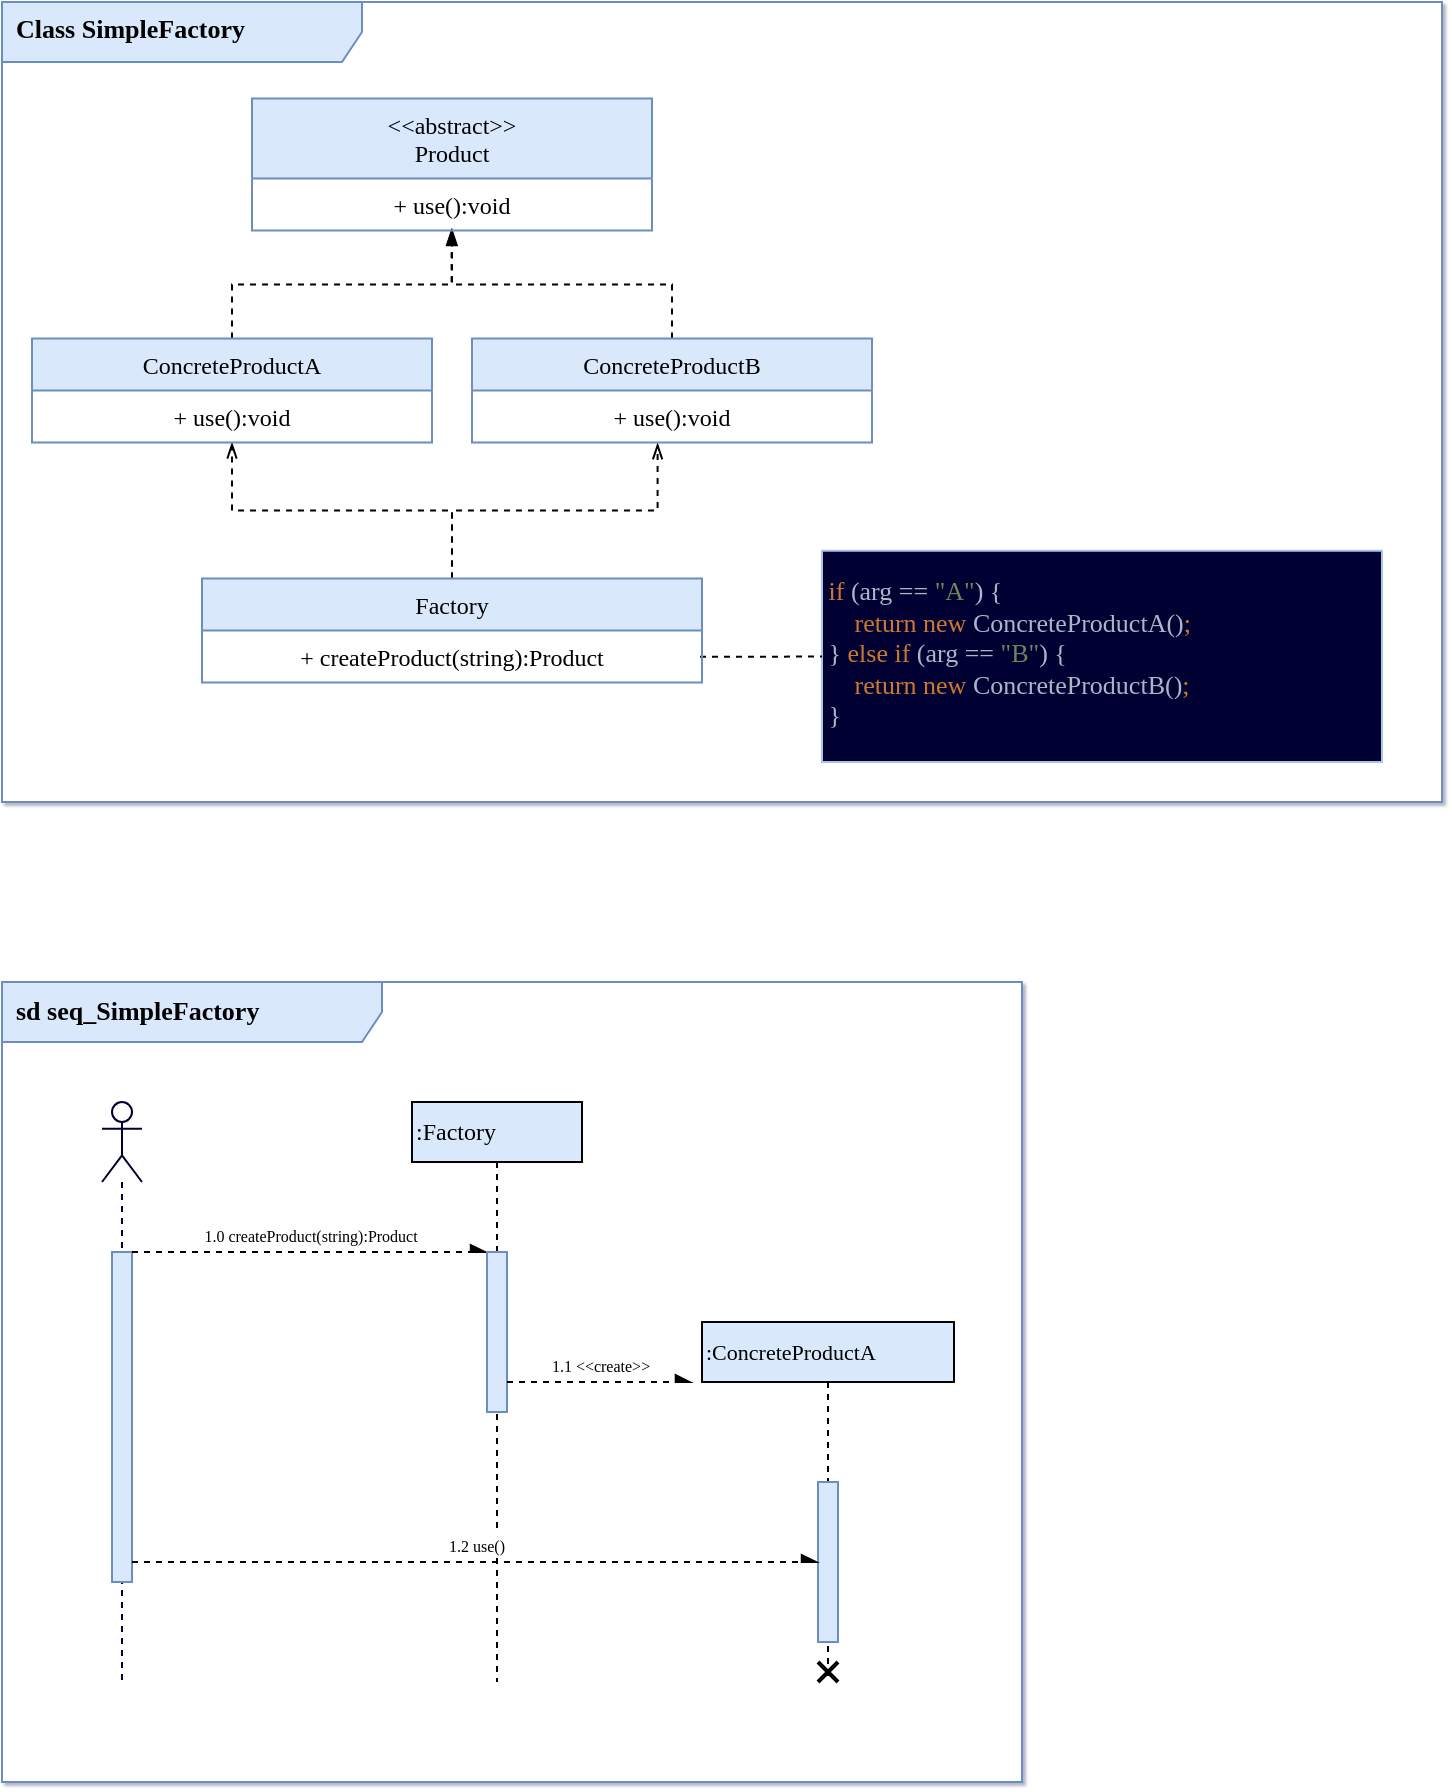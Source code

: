 <mxfile version="13.7.9" type="device" pages="2"><diagram id="C5RBs43oDa-KdzZeNtuy" name="静态工厂方法模式"><mxGraphModel dx="1424" dy="904" grid="1" gridSize="10" guides="1" tooltips="1" connect="0" arrows="1" fold="1" page="1" pageScale="1" pageWidth="827" pageHeight="1169" background="none" math="0" shadow="1"><root><mxCell id="WIyWlLk6GJQsqaUBKTNV-0"/><mxCell id="WIyWlLk6GJQsqaUBKTNV-1" parent="WIyWlLk6GJQsqaUBKTNV-0"/><mxCell id="8LmYVQQfpJ4VDQoRdEuI-26" value="&lt;span style=&quot;font-size: 13px ; font-weight: 700 ; line-height: 100%&quot;&gt;Class SimpleFactory&lt;br&gt;&lt;br&gt;&lt;/span&gt;" style="shape=umlFrame;whiteSpace=wrap;html=1;rounded=0;labelBackgroundColor=none;startSize=26;fontFamily=Monaco;fontSize=12;align=left;width=180;height=30;spacing=7;spacingTop=11;spacingRight=5;fillColor=#dae8fc;strokeColor=#6c8ebf;swimlaneFillColor=#ffffff;shadow=0;" vertex="1" parent="WIyWlLk6GJQsqaUBKTNV-1"><mxGeometry x="40" y="40" width="720" height="400" as="geometry"/></mxCell><mxCell id="8LmYVQQfpJ4VDQoRdEuI-27" style="edgeStyle=orthogonalEdgeStyle;rounded=0;orthogonalLoop=1;jettySize=auto;html=1;startSize=26;fontFamily=Monaco;fontSize=12;fontColor=#000000;dashed=1;endArrow=openThin;endFill=0;shadow=0;" edge="1" parent="WIyWlLk6GJQsqaUBKTNV-1" source="8LmYVQQfpJ4VDQoRdEuI-37" target="8LmYVQQfpJ4VDQoRdEuI-33"><mxGeometry relative="1" as="geometry"/></mxCell><mxCell id="8LmYVQQfpJ4VDQoRdEuI-28" style="edgeStyle=orthogonalEdgeStyle;rounded=0;orthogonalLoop=1;jettySize=auto;html=1;startSize=26;fontFamily=Monaco;fontSize=12;fontColor=#000000;dashed=1;endArrow=openThin;endFill=0;entryX=0.464;entryY=1.015;entryDx=0;entryDy=0;entryPerimeter=0;shadow=0;" edge="1" parent="WIyWlLk6GJQsqaUBKTNV-1" source="8LmYVQQfpJ4VDQoRdEuI-37" target="8LmYVQQfpJ4VDQoRdEuI-40"><mxGeometry relative="1" as="geometry"><mxPoint x="385" y="468.19" as="sourcePoint"/><mxPoint x="205" y="290.19" as="targetPoint"/></mxGeometry></mxCell><mxCell id="8LmYVQQfpJ4VDQoRdEuI-29" style="edgeStyle=orthogonalEdgeStyle;rounded=0;orthogonalLoop=1;jettySize=auto;html=1;startSize=26;fontFamily=Monaco;fontSize=12;fontColor=#000000;dashed=1;endArrow=blockThin;endFill=1;exitX=0.5;exitY=0;exitDx=0;exitDy=0;exitPerimeter=0;entryX=0.499;entryY=0.973;entryDx=0;entryDy=0;entryPerimeter=0;shadow=0;" edge="1" parent="WIyWlLk6GJQsqaUBKTNV-1" source="8LmYVQQfpJ4VDQoRdEuI-33" target="8LmYVQQfpJ4VDQoRdEuI-36"><mxGeometry relative="1" as="geometry"><mxPoint x="310.034" y="338.19" as="sourcePoint"/><mxPoint x="205" y="270.19" as="targetPoint"/></mxGeometry></mxCell><mxCell id="8LmYVQQfpJ4VDQoRdEuI-30" style="edgeStyle=orthogonalEdgeStyle;rounded=0;orthogonalLoop=1;jettySize=auto;html=1;startSize=26;fontFamily=Monaco;fontSize=12;fontColor=#000000;dashed=1;endArrow=blockThin;endFill=1;entryX=0.5;entryY=0.97;entryDx=0;entryDy=0;entryPerimeter=0;shadow=0;" edge="1" parent="WIyWlLk6GJQsqaUBKTNV-1" source="8LmYVQQfpJ4VDQoRdEuI-39" target="8LmYVQQfpJ4VDQoRdEuI-36"><mxGeometry relative="1" as="geometry"><mxPoint x="205" y="218.19" as="sourcePoint"/><mxPoint x="308" y="116.19" as="targetPoint"/></mxGeometry></mxCell><mxCell id="8LmYVQQfpJ4VDQoRdEuI-31" value="&lt;pre style=&quot;color: rgb(169 , 183 , 198) ; font-size: 13px&quot;&gt;&lt;font face=&quot;Monaco&quot; style=&quot;font-size: 13px&quot;&gt;&lt;span style=&quot;color: rgb(204 , 120 , 50)&quot;&gt; if &lt;/span&gt;(arg == &lt;span style=&quot;color: rgb(106 , 135 , 89)&quot;&gt;&quot;A&quot;&lt;/span&gt;) {&lt;br&gt;     &lt;span style=&quot;color: rgb(204 , 120 , 50)&quot;&gt;return new &lt;/span&gt;ConcreteProductA()&lt;span style=&quot;color: rgb(204 , 120 , 50)&quot;&gt;;&lt;br&gt;&lt;/span&gt; } &lt;span style=&quot;color: rgb(204 , 120 , 50)&quot;&gt;else if &lt;/span&gt;(arg == &lt;span style=&quot;color: rgb(106 , 135 , 89)&quot;&gt;&quot;B&quot;&lt;/span&gt;) {&lt;br&gt;     &lt;span style=&quot;color: rgb(204 , 120 , 50)&quot;&gt;return new &lt;/span&gt;ConcreteProductB()&lt;span style=&quot;color: rgb(204 , 120 , 50)&quot;&gt;;&lt;br&gt;&lt;/span&gt; }&lt;/font&gt;&lt;/pre&gt;" style="verticalAlign=top;align=left;overflow=fill;html=1;startSize=26;fontFamily=Monaco;fontSize=12;spacing=2;spacingTop=0;horizontal=1;labelBackgroundColor=none;labelBorderColor=none;strokeColor=#A9C4EB;fillColor=#000033;shadow=0;" vertex="1" parent="WIyWlLk6GJQsqaUBKTNV-1"><mxGeometry x="450" y="314.37" width="280" height="105.63" as="geometry"/></mxCell><mxCell id="8LmYVQQfpJ4VDQoRdEuI-32" style="edgeStyle=orthogonalEdgeStyle;rounded=0;orthogonalLoop=1;jettySize=auto;html=1;startSize=26;fontFamily=Monaco;fontSize=12;fontColor=#000000;dashed=1;endArrow=none;endFill=0;exitX=0.996;exitY=0.508;exitDx=0;exitDy=0;exitPerimeter=0;shadow=0;" edge="1" parent="WIyWlLk6GJQsqaUBKTNV-1" source="8LmYVQQfpJ4VDQoRdEuI-38" target="8LmYVQQfpJ4VDQoRdEuI-31"><mxGeometry relative="1" as="geometry"><mxPoint x="320.034" y="338.19" as="sourcePoint"/><mxPoint x="447.8" y="270.58" as="targetPoint"/></mxGeometry></mxCell><mxCell id="8LmYVQQfpJ4VDQoRdEuI-33" value="ConcreteProductA" style="swimlane;fontStyle=0;childLayout=stackLayout;horizontal=1;startSize=26;fillColor=#dae8fc;horizontalStack=0;resizeParent=1;resizeParentMax=0;resizeLast=0;collapsible=1;marginBottom=0;fontFamily=Monaco;strokeColor=#6c8ebf;shadow=0;" vertex="1" parent="WIyWlLk6GJQsqaUBKTNV-1"><mxGeometry x="55" y="208.19" width="200" height="52" as="geometry"/></mxCell><mxCell id="8LmYVQQfpJ4VDQoRdEuI-34" value="+ use():void" style="text;strokeColor=none;fillColor=none;align=center;verticalAlign=top;spacingLeft=4;spacingRight=4;overflow=hidden;rotatable=0;points=[[0,0.5],[1,0.5]];portConstraint=eastwest;fontFamily=Monaco;shadow=0;" vertex="1" parent="8LmYVQQfpJ4VDQoRdEuI-33"><mxGeometry y="26" width="200" height="26" as="geometry"/></mxCell><mxCell id="8LmYVQQfpJ4VDQoRdEuI-35" value="&lt;&lt;abstract&gt;&gt;&#10;Product" style="swimlane;fontStyle=0;childLayout=stackLayout;horizontal=1;startSize=40;fillColor=#dae8fc;horizontalStack=0;resizeParent=1;resizeParentMax=0;resizeLast=0;collapsible=1;marginBottom=0;fontFamily=Monaco;strokeColor=#6c8ebf;fontSize=12;spacing=2;spacingTop=0;shadow=0;" vertex="1" parent="WIyWlLk6GJQsqaUBKTNV-1"><mxGeometry x="165" y="88.19" width="200" height="66" as="geometry"/></mxCell><mxCell id="8LmYVQQfpJ4VDQoRdEuI-36" value="+ use():void" style="text;strokeColor=none;fillColor=none;align=center;verticalAlign=top;spacingLeft=4;spacingRight=4;overflow=hidden;rotatable=0;points=[[0,0.5],[1,0.5]];portConstraint=eastwest;fontFamily=Monaco;shadow=0;" vertex="1" parent="8LmYVQQfpJ4VDQoRdEuI-35"><mxGeometry y="40" width="200" height="26" as="geometry"/></mxCell><mxCell id="8LmYVQQfpJ4VDQoRdEuI-37" value="Factory" style="swimlane;fontStyle=0;childLayout=stackLayout;horizontal=1;startSize=26;fillColor=#dae8fc;horizontalStack=0;resizeParent=1;resizeParentMax=0;resizeLast=0;collapsible=1;marginBottom=0;fontFamily=Monaco;strokeColor=#6c8ebf;shadow=0;" vertex="1" parent="WIyWlLk6GJQsqaUBKTNV-1"><mxGeometry x="140" y="328.19" width="250" height="52" as="geometry"/></mxCell><mxCell id="8LmYVQQfpJ4VDQoRdEuI-38" value="+ createProduct(string):Product" style="text;strokeColor=none;fillColor=none;align=center;verticalAlign=top;spacingLeft=4;spacingRight=4;overflow=hidden;rotatable=0;points=[[0,0.5],[1,0.5]];portConstraint=eastwest;fontFamily=Monaco;shadow=0;" vertex="1" parent="8LmYVQQfpJ4VDQoRdEuI-37"><mxGeometry y="26" width="250" height="26" as="geometry"/></mxCell><mxCell id="8LmYVQQfpJ4VDQoRdEuI-39" value="ConcreteProductB" style="swimlane;fontStyle=0;childLayout=stackLayout;horizontal=1;startSize=26;fillColor=#dae8fc;horizontalStack=0;resizeParent=1;resizeParentMax=0;resizeLast=0;collapsible=1;marginBottom=0;fontFamily=Monaco;strokeColor=#6c8ebf;shadow=0;" vertex="1" parent="WIyWlLk6GJQsqaUBKTNV-1"><mxGeometry x="275" y="208.19" width="200" height="52" as="geometry"/></mxCell><mxCell id="8LmYVQQfpJ4VDQoRdEuI-40" value="+ use():void" style="text;strokeColor=none;fillColor=none;align=center;verticalAlign=top;spacingLeft=4;spacingRight=4;overflow=hidden;rotatable=0;points=[[0,0.5],[1,0.5]];portConstraint=eastwest;fontFamily=Monaco;shadow=0;" vertex="1" parent="8LmYVQQfpJ4VDQoRdEuI-39"><mxGeometry y="26" width="200" height="26" as="geometry"/></mxCell><mxCell id="8LmYVQQfpJ4VDQoRdEuI-41" value="&lt;span style=&quot;font-size: 13px ; font-weight: 700 ; line-height: 100%&quot;&gt;sd seq_SimpleFactory&lt;br&gt;&lt;/span&gt;" style="shape=umlFrame;whiteSpace=wrap;html=1;rounded=0;labelBackgroundColor=none;startSize=26;fontFamily=Monaco;fontSize=12;align=left;width=190;height=30;spacing=7;spacingTop=0;spacingRight=5;fillColor=#dae8fc;strokeColor=#6c8ebf;swimlaneFillColor=#ffffff;shadow=0;" vertex="1" parent="WIyWlLk6GJQsqaUBKTNV-1"><mxGeometry x="40" y="530" width="510" height="400" as="geometry"/></mxCell><mxCell id="8LmYVQQfpJ4VDQoRdEuI-43" value="" style="shape=umlLifeline;participant=umlActor;perimeter=lifelinePerimeter;whiteSpace=wrap;html=1;container=1;collapsible=0;recursiveResize=0;verticalAlign=top;spacingTop=36;outlineConnect=0;rounded=0;shadow=0;labelBackgroundColor=none;startSize=26;fillColor=#ffffff;gradientColor=none;fontFamily=Monaco;fontSize=12;align=left;strokeColor=#000033;" vertex="1" parent="WIyWlLk6GJQsqaUBKTNV-1"><mxGeometry x="90" y="590" width="20" height="290" as="geometry"/></mxCell><mxCell id="8LmYVQQfpJ4VDQoRdEuI-48" value="" style="html=1;points=[];perimeter=orthogonalPerimeter;rounded=0;shadow=0;labelBackgroundColor=none;startSize=26;strokeColor=#6c8ebf;fillColor=#dae8fc;fontFamily=Monaco;fontSize=12;align=left;" vertex="1" parent="8LmYVQQfpJ4VDQoRdEuI-43"><mxGeometry x="5" y="75" width="10" height="165" as="geometry"/></mxCell><mxCell id="8LmYVQQfpJ4VDQoRdEuI-51" value="&lt;font style=&quot;font-size: 8px&quot;&gt;1.0 createProduct(string):Product&lt;/font&gt;" style="html=1;verticalAlign=bottom;endArrow=async;entryX=0;entryY=0;shadow=0;dashed=1;fontFamily=Monaco;fontSize=12;fontColor=#000000;endFill=1;" edge="1" target="8LmYVQQfpJ4VDQoRdEuI-50" parent="WIyWlLk6GJQsqaUBKTNV-1" source="8LmYVQQfpJ4VDQoRdEuI-48"><mxGeometry relative="1" as="geometry"><mxPoint x="150" y="660" as="sourcePoint"/></mxGeometry></mxCell><mxCell id="8LmYVQQfpJ4VDQoRdEuI-54" value=":Factory" style="shape=umlLifeline;perimeter=lifelinePerimeter;whiteSpace=wrap;html=1;container=1;collapsible=0;recursiveResize=0;outlineConnect=0;rounded=0;shadow=0;labelBackgroundColor=none;startSize=26;fillColor=#dae8fc;fontFamily=Monaco;fontSize=12;align=left;size=30;" vertex="1" parent="WIyWlLk6GJQsqaUBKTNV-1"><mxGeometry x="245" y="590" width="85" height="290" as="geometry"/></mxCell><mxCell id="8LmYVQQfpJ4VDQoRdEuI-50" value="" style="html=1;points=[];perimeter=orthogonalPerimeter;rounded=0;shadow=0;labelBackgroundColor=none;startSize=26;strokeColor=#6c8ebf;fillColor=#dae8fc;fontFamily=Monaco;fontSize=12;align=left;" vertex="1" parent="8LmYVQQfpJ4VDQoRdEuI-54"><mxGeometry x="37.5" y="75" width="10" height="80" as="geometry"/></mxCell><mxCell id="8LmYVQQfpJ4VDQoRdEuI-56" value="&lt;font style=&quot;font-size: 11px&quot;&gt;:ConcreteProductA&lt;/font&gt;" style="shape=umlLifeline;perimeter=lifelinePerimeter;whiteSpace=wrap;html=1;container=1;collapsible=0;recursiveResize=0;outlineConnect=0;rounded=0;shadow=0;labelBackgroundColor=none;startSize=26;fillColor=#dae8fc;fontFamily=Monaco;fontSize=12;align=left;size=30;" vertex="1" parent="WIyWlLk6GJQsqaUBKTNV-1"><mxGeometry x="390" y="700" width="126" height="180" as="geometry"/></mxCell><mxCell id="8LmYVQQfpJ4VDQoRdEuI-58" value="" style="html=1;points=[];perimeter=orthogonalPerimeter;rounded=0;shadow=0;labelBackgroundColor=none;startSize=26;strokeColor=#6c8ebf;fillColor=#dae8fc;fontFamily=Monaco;fontSize=12;align=left;" vertex="1" parent="8LmYVQQfpJ4VDQoRdEuI-56"><mxGeometry x="58" y="80" width="10" height="80" as="geometry"/></mxCell><mxCell id="8LmYVQQfpJ4VDQoRdEuI-60" value="" style="shape=umlDestroy;whiteSpace=wrap;html=1;strokeWidth=2;rounded=0;shadow=0;labelBackgroundColor=none;startSize=26;fillColor=#ffffff;gradientColor=none;fontFamily=Monaco;fontSize=12;align=left;" vertex="1" parent="8LmYVQQfpJ4VDQoRdEuI-56"><mxGeometry x="58" y="170" width="10" height="10" as="geometry"/></mxCell><mxCell id="8LmYVQQfpJ4VDQoRdEuI-57" value="&lt;font style=&quot;font-size: 8px&quot;&gt;1.2 use()&lt;/font&gt;" style="html=1;verticalAlign=bottom;endArrow=async;shadow=0;dashed=1;fontFamily=Monaco;fontSize=12;fontColor=#000000;endFill=1;" edge="1" parent="WIyWlLk6GJQsqaUBKTNV-1" target="8LmYVQQfpJ4VDQoRdEuI-58"><mxGeometry relative="1" as="geometry"><mxPoint x="105" y="820" as="sourcePoint"/><mxPoint x="290" y="820" as="targetPoint"/></mxGeometry></mxCell><mxCell id="8LmYVQQfpJ4VDQoRdEuI-59" value="&lt;font style=&quot;font-size: 8px&quot;&gt;1.1 &amp;lt;&amp;lt;create&amp;gt;&amp;gt;&lt;/font&gt;" style="html=1;verticalAlign=bottom;endArrow=async;shadow=0;dashed=1;fontFamily=Monaco;fontSize=12;fontColor=#000000;endFill=1;entryX=-0.04;entryY=0.167;entryDx=0;entryDy=0;entryPerimeter=0;" edge="1" parent="WIyWlLk6GJQsqaUBKTNV-1" source="8LmYVQQfpJ4VDQoRdEuI-50" target="8LmYVQQfpJ4VDQoRdEuI-56"><mxGeometry relative="1" as="geometry"><mxPoint x="390" y="720" as="sourcePoint"/><mxPoint x="420" y="710" as="targetPoint"/></mxGeometry></mxCell></root></mxGraphModel></diagram><diagram id="DFSxc40sOiInHttLOrMX" name="工厂方法模式"><mxGraphModel dx="982" dy="623" grid="1" gridSize="10" guides="1" tooltips="1" connect="1" arrows="1" fold="1" page="1" pageScale="1" pageWidth="827" pageHeight="1169" math="0" shadow="1"><root><mxCell id="DywkIzGccKuM4thQI9Zx-0"/><mxCell id="DywkIzGccKuM4thQI9Zx-1" parent="DywkIzGccKuM4thQI9Zx-0"/><mxCell id="70sORytTYWz0ZPqOPaFC-0" value="&lt;span style=&quot;font-size: 13px ; font-weight: 700 ; line-height: 100%&quot;&gt;Class FactoryMethod&lt;br&gt;&lt;br&gt;&lt;/span&gt;" style="shape=umlFrame;whiteSpace=wrap;html=1;rounded=0;labelBackgroundColor=none;startSize=26;fontFamily=Monaco;fontSize=12;align=left;width=180;height=30;spacing=7;spacingTop=11;spacingRight=5;fillColor=#dae8fc;strokeColor=#6c8ebf;swimlaneFillColor=#ffffff;shadow=0;" vertex="1" parent="DywkIzGccKuM4thQI9Zx-1"><mxGeometry x="150" y="22.2" width="590" height="417.8" as="geometry"/></mxCell><mxCell id="70sORytTYWz0ZPqOPaFC-1" style="edgeStyle=orthogonalEdgeStyle;rounded=0;orthogonalLoop=1;jettySize=auto;html=1;startSize=26;fontFamily=Monaco;fontSize=12;fontColor=#000000;dashed=1;endArrow=openThin;endFill=0;shadow=0;exitX=1;exitY=0.5;exitDx=0;exitDy=0;" edge="1" parent="DywkIzGccKuM4thQI9Zx-1" source="70sORytTYWz0ZPqOPaFC-12" target="70sORytTYWz0ZPqOPaFC-8"><mxGeometry relative="1" as="geometry"/></mxCell><mxCell id="70sORytTYWz0ZPqOPaFC-3" style="edgeStyle=orthogonalEdgeStyle;rounded=0;orthogonalLoop=1;jettySize=auto;html=1;startSize=26;fontFamily=Monaco;fontSize=12;fontColor=#000000;dashed=1;endArrow=blockThin;endFill=1;exitX=0.5;exitY=0;exitDx=0;exitDy=0;exitPerimeter=0;entryX=0.499;entryY=0.973;entryDx=0;entryDy=0;entryPerimeter=0;shadow=0;" edge="1" parent="DywkIzGccKuM4thQI9Zx-1" source="70sORytTYWz0ZPqOPaFC-7" target="70sORytTYWz0ZPqOPaFC-10"><mxGeometry relative="1" as="geometry"><mxPoint x="310.034" y="338.19" as="sourcePoint"/><mxPoint x="205" y="270.19" as="targetPoint"/></mxGeometry></mxCell><mxCell id="70sORytTYWz0ZPqOPaFC-5" value="&lt;pre style=&quot;color: rgb(169 , 183 , 198) ; font-size: 13px&quot;&gt;&lt;font face=&quot;Monaco&quot; style=&quot;font-size: 13px ; line-height: 90%&quot;&gt;&lt;br&gt;  &lt;span style=&quot;color: rgb(204 , 120 , 50)&quot;&gt;return new &lt;/span&gt;ConcreteProduct()&lt;span style=&quot;color: rgb(204 , 120 , 50)&quot;&gt;;&lt;br&gt;&lt;/span&gt; &lt;/font&gt;&lt;/pre&gt;" style="verticalAlign=top;align=left;overflow=fill;html=1;startSize=26;fontFamily=Monaco;fontSize=12;spacing=2;spacingTop=0;horizontal=1;labelBackgroundColor=none;labelBorderColor=none;strokeColor=#A9C4EB;fillColor=#000033;shadow=0;" vertex="1" parent="DywkIzGccKuM4thQI9Zx-1"><mxGeometry x="184" y="340" width="255" height="67.81" as="geometry"/></mxCell><mxCell id="70sORytTYWz0ZPqOPaFC-24" style="edgeStyle=orthogonalEdgeStyle;rounded=0;orthogonalLoop=1;jettySize=auto;html=1;exitX=0.5;exitY=0;exitDx=0;exitDy=0;shadow=0;dashed=1;endArrow=blockThin;endFill=1;fontFamily=Monaco;fontSize=12;fontColor=#000000;" edge="1" parent="DywkIzGccKuM4thQI9Zx-1" source="70sORytTYWz0ZPqOPaFC-11" target="70sORytTYWz0ZPqOPaFC-19"><mxGeometry relative="1" as="geometry"><mxPoint x="325" y="220" as="targetPoint"/><Array as="points"><mxPoint x="314" y="270"/></Array></mxGeometry></mxCell><mxCell id="70sORytTYWz0ZPqOPaFC-23" style="edgeStyle=orthogonalEdgeStyle;rounded=0;orthogonalLoop=1;jettySize=auto;html=1;entryX=0.518;entryY=0.147;entryDx=0;entryDy=0;entryPerimeter=0;shadow=0;dashed=1;endArrow=blockThin;endFill=1;fontFamily=Monaco;fontSize=12;fontColor=#000000;" edge="1" parent="DywkIzGccKuM4thQI9Zx-1" source="70sORytTYWz0ZPqOPaFC-12" target="70sORytTYWz0ZPqOPaFC-5"><mxGeometry relative="1" as="geometry"><Array as="points"><mxPoint x="314" y="350"/></Array></mxGeometry></mxCell><mxCell id="70sORytTYWz0ZPqOPaFC-9" value="&lt;&lt;abstract&gt;&gt;&#10;Product" style="swimlane;fontStyle=0;childLayout=stackLayout;horizontal=1;startSize=40;fillColor=#dae8fc;horizontalStack=0;resizeParent=1;resizeParentMax=0;resizeLast=0;collapsible=1;marginBottom=0;fontFamily=Monaco;strokeColor=#6c8ebf;fontSize=12;spacing=2;spacingTop=0;shadow=0;" vertex="1" parent="DywkIzGccKuM4thQI9Zx-1"><mxGeometry x="490" y="110.0" width="200" height="66" as="geometry"/></mxCell><mxCell id="70sORytTYWz0ZPqOPaFC-10" value="+ use():void" style="text;strokeColor=none;fillColor=none;align=left;verticalAlign=top;spacingLeft=4;spacingRight=4;overflow=hidden;rotatable=0;points=[[0,0.5],[1,0.5]];portConstraint=eastwest;fontFamily=Monaco;shadow=0;" vertex="1" parent="70sORytTYWz0ZPqOPaFC-9"><mxGeometry y="40" width="200" height="26" as="geometry"/></mxCell><mxCell id="70sORytTYWz0ZPqOPaFC-19" value="&lt;&lt;abstract&gt;&gt;&#10;Factory" style="swimlane;fontStyle=0;childLayout=stackLayout;horizontal=1;startSize=40;fillColor=#dae8fc;horizontalStack=0;resizeParent=1;resizeParentMax=0;resizeLast=0;collapsible=1;marginBottom=0;fontFamily=Monaco;strokeColor=#6c8ebf;shadow=0;" vertex="1" parent="DywkIzGccKuM4thQI9Zx-1"><mxGeometry x="214" y="110" width="200" height="66" as="geometry"/></mxCell><mxCell id="70sORytTYWz0ZPqOPaFC-20" value="+ factoryMethod():Product" style="text;strokeColor=none;fillColor=none;align=left;verticalAlign=top;spacingLeft=4;spacingRight=4;overflow=hidden;rotatable=0;points=[[0,0.5],[1,0.5]];portConstraint=eastwest;fontFamily=Monaco;shadow=0;" vertex="1" parent="70sORytTYWz0ZPqOPaFC-19"><mxGeometry y="40" width="200" height="26" as="geometry"/></mxCell><mxCell id="70sORytTYWz0ZPqOPaFC-11" value="Factory" style="swimlane;fontStyle=0;childLayout=stackLayout;horizontal=1;startSize=26;fillColor=#dae8fc;horizontalStack=0;resizeParent=1;resizeParentMax=0;resizeLast=0;collapsible=1;marginBottom=0;fontFamily=Monaco;strokeColor=#6c8ebf;shadow=0;" vertex="1" parent="DywkIzGccKuM4thQI9Zx-1"><mxGeometry x="189" y="250.0" width="250" height="52" as="geometry"/></mxCell><mxCell id="70sORytTYWz0ZPqOPaFC-12" value="+ createProduct(string):Product" style="text;strokeColor=none;fillColor=none;align=center;verticalAlign=top;spacingLeft=4;spacingRight=4;overflow=hidden;rotatable=0;points=[[0,0.5],[1,0.5]];portConstraint=eastwest;fontFamily=Monaco;shadow=0;" vertex="1" parent="70sORytTYWz0ZPqOPaFC-11"><mxGeometry y="26" width="250" height="26" as="geometry"/></mxCell><mxCell id="70sORytTYWz0ZPqOPaFC-7" value="ConcreteProduct" style="swimlane;fontStyle=0;childLayout=stackLayout;horizontal=1;startSize=26;fillColor=#dae8fc;horizontalStack=0;resizeParent=1;resizeParentMax=0;resizeLast=0;collapsible=1;marginBottom=0;fontFamily=Monaco;strokeColor=#6c8ebf;shadow=0;" vertex="1" parent="DywkIzGccKuM4thQI9Zx-1"><mxGeometry x="490" y="250.0" width="200" height="52" as="geometry"/></mxCell><mxCell id="70sORytTYWz0ZPqOPaFC-8" value="+ use():void" style="text;strokeColor=none;fillColor=none;align=left;verticalAlign=top;spacingLeft=4;spacingRight=4;overflow=hidden;rotatable=0;points=[[0,0.5],[1,0.5]];portConstraint=eastwest;fontFamily=Monaco;shadow=0;" vertex="1" parent="70sORytTYWz0ZPqOPaFC-7"><mxGeometry y="26" width="200" height="26" as="geometry"/></mxCell><mxCell id="nzmSWhEZ9QUWv7gijxJo-0" value="&lt;span style=&quot;font-size: 13px ; font-weight: 700 ; line-height: 100%&quot;&gt;sd seq_FactoryMethod&lt;br&gt;&lt;/span&gt;" style="shape=umlFrame;whiteSpace=wrap;html=1;rounded=0;labelBackgroundColor=none;startSize=26;fontFamily=Monaco;fontSize=12;align=left;width=190;height=30;spacing=7;spacingTop=0;spacingRight=5;fillColor=#dae8fc;strokeColor=#6c8ebf;swimlaneFillColor=#ffffff;shadow=0;" vertex="1" parent="DywkIzGccKuM4thQI9Zx-1"><mxGeometry x="40" y="530" width="490" height="400" as="geometry"/></mxCell><mxCell id="nzmSWhEZ9QUWv7gijxJo-1" value="" style="shape=umlLifeline;participant=umlActor;perimeter=lifelinePerimeter;whiteSpace=wrap;html=1;container=1;collapsible=0;recursiveResize=0;verticalAlign=top;spacingTop=36;outlineConnect=0;rounded=0;shadow=0;labelBackgroundColor=none;startSize=26;fillColor=#ffffff;gradientColor=none;fontFamily=Monaco;fontSize=12;align=left;strokeColor=#000033;" vertex="1" parent="DywkIzGccKuM4thQI9Zx-1"><mxGeometry x="90" y="590" width="20" height="290" as="geometry"/></mxCell><mxCell id="nzmSWhEZ9QUWv7gijxJo-2" value="" style="html=1;points=[];perimeter=orthogonalPerimeter;rounded=0;shadow=0;labelBackgroundColor=none;startSize=26;strokeColor=#6c8ebf;fillColor=#dae8fc;fontFamily=Monaco;fontSize=12;align=left;" vertex="1" parent="nzmSWhEZ9QUWv7gijxJo-1"><mxGeometry x="5" y="75" width="10" height="165" as="geometry"/></mxCell><mxCell id="nzmSWhEZ9QUWv7gijxJo-3" value="&lt;font style=&quot;font-size: 8px&quot;&gt;1.0 factoryMethod():Product&lt;/font&gt;" style="html=1;verticalAlign=bottom;endArrow=blockThin;entryX=0;entryY=0;shadow=0;dashed=1;fontFamily=Monaco;fontSize=12;fontColor=#000000;endFill=1;" edge="1" parent="DywkIzGccKuM4thQI9Zx-1" source="nzmSWhEZ9QUWv7gijxJo-2" target="nzmSWhEZ9QUWv7gijxJo-5"><mxGeometry relative="1" as="geometry"><mxPoint x="150" y="660" as="sourcePoint"/></mxGeometry></mxCell><mxCell id="nzmSWhEZ9QUWv7gijxJo-4" value=":ConcreteFactory" style="shape=umlLifeline;perimeter=lifelinePerimeter;whiteSpace=wrap;html=1;container=1;collapsible=0;recursiveResize=0;outlineConnect=0;rounded=0;shadow=0;labelBackgroundColor=none;startSize=26;fillColor=#dae8fc;fontFamily=Monaco;fontSize=12;align=left;size=30;" vertex="1" parent="DywkIzGccKuM4thQI9Zx-1"><mxGeometry x="210" y="590" width="125" height="290" as="geometry"/></mxCell><mxCell id="nzmSWhEZ9QUWv7gijxJo-5" value="" style="html=1;points=[];perimeter=orthogonalPerimeter;rounded=0;shadow=0;labelBackgroundColor=none;startSize=26;strokeColor=#6c8ebf;fillColor=#dae8fc;fontFamily=Monaco;fontSize=12;align=left;" vertex="1" parent="nzmSWhEZ9QUWv7gijxJo-4"><mxGeometry x="57.5" y="75" width="10" height="80" as="geometry"/></mxCell><mxCell id="nzmSWhEZ9QUWv7gijxJo-6" value="&lt;font style=&quot;font-size: 11px&quot;&gt;:ConcreteProduct&lt;/font&gt;" style="shape=umlLifeline;perimeter=lifelinePerimeter;whiteSpace=wrap;html=1;container=1;collapsible=0;recursiveResize=0;outlineConnect=0;rounded=0;shadow=0;labelBackgroundColor=none;startSize=26;fillColor=#dae8fc;fontFamily=Monaco;fontSize=12;align=left;size=30;" vertex="1" parent="DywkIzGccKuM4thQI9Zx-1"><mxGeometry x="370" y="700" width="126" height="180" as="geometry"/></mxCell><mxCell id="nzmSWhEZ9QUWv7gijxJo-7" value="" style="html=1;points=[];perimeter=orthogonalPerimeter;rounded=0;shadow=0;labelBackgroundColor=none;startSize=26;strokeColor=#6c8ebf;fillColor=#dae8fc;fontFamily=Monaco;fontSize=12;align=left;" vertex="1" parent="nzmSWhEZ9QUWv7gijxJo-6"><mxGeometry x="58" y="80" width="10" height="80" as="geometry"/></mxCell><mxCell id="nzmSWhEZ9QUWv7gijxJo-8" value="" style="shape=umlDestroy;whiteSpace=wrap;html=1;strokeWidth=2;rounded=0;shadow=0;labelBackgroundColor=none;startSize=26;fillColor=#ffffff;gradientColor=none;fontFamily=Monaco;fontSize=12;align=left;" vertex="1" parent="nzmSWhEZ9QUWv7gijxJo-6"><mxGeometry x="58" y="170" width="10" height="10" as="geometry"/></mxCell><mxCell id="nzmSWhEZ9QUWv7gijxJo-9" value="&lt;font style=&quot;font-size: 8px&quot;&gt;1.2 use()&lt;/font&gt;" style="html=1;verticalAlign=bottom;endArrow=blockThin;shadow=0;dashed=1;fontFamily=Monaco;fontSize=12;fontColor=#000000;endFill=1;" edge="1" parent="DywkIzGccKuM4thQI9Zx-1" target="nzmSWhEZ9QUWv7gijxJo-7"><mxGeometry relative="1" as="geometry"><mxPoint x="105" y="820" as="sourcePoint"/><mxPoint x="290" y="820" as="targetPoint"/></mxGeometry></mxCell><mxCell id="nzmSWhEZ9QUWv7gijxJo-10" value="&lt;font style=&quot;font-size: 8px&quot;&gt;1.1 &amp;lt;&amp;lt;create&amp;gt;&amp;gt;&lt;/font&gt;" style="html=1;verticalAlign=bottom;endArrow=blockThin;shadow=0;dashed=1;fontFamily=Monaco;fontSize=12;fontColor=#000000;endFill=1;entryX=-0.04;entryY=0.167;entryDx=0;entryDy=0;entryPerimeter=0;" edge="1" parent="DywkIzGccKuM4thQI9Zx-1" source="nzmSWhEZ9QUWv7gijxJo-5" target="nzmSWhEZ9QUWv7gijxJo-6"><mxGeometry relative="1" as="geometry"><mxPoint x="390" y="720" as="sourcePoint"/><mxPoint x="420" y="710" as="targetPoint"/></mxGeometry></mxCell></root></mxGraphModel></diagram></mxfile>